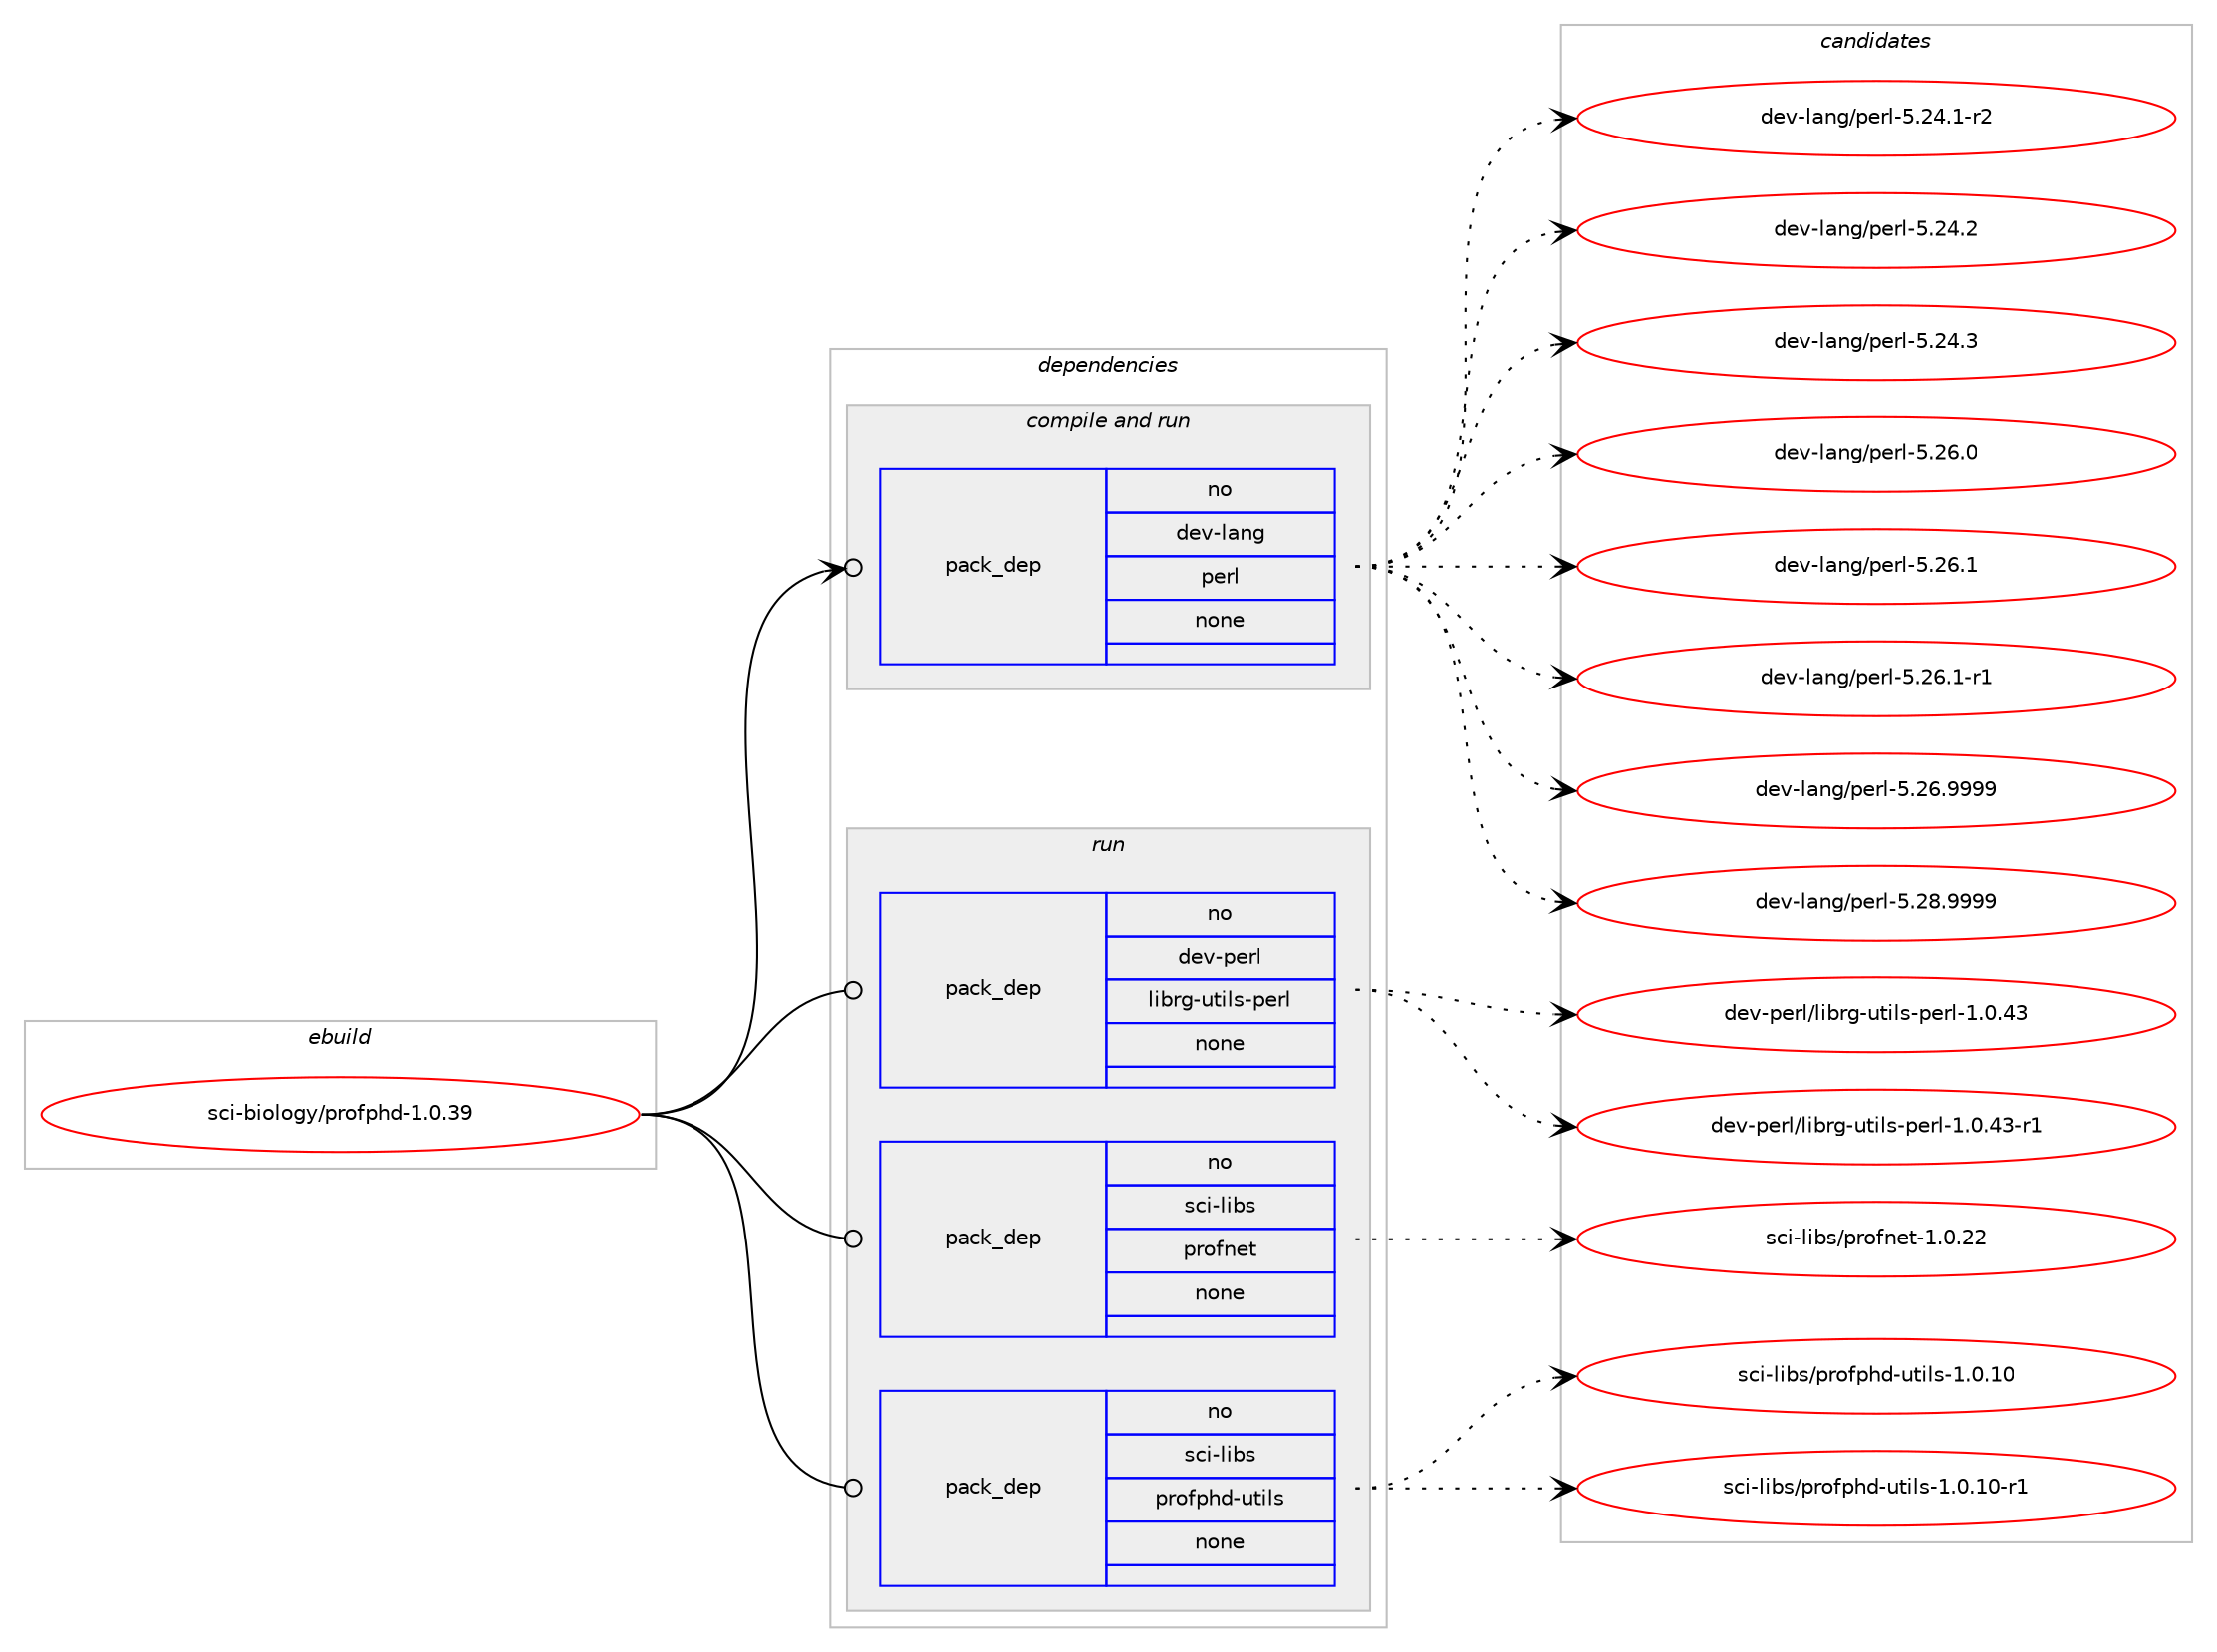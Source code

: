 digraph prolog {

# *************
# Graph options
# *************

newrank=true;
concentrate=true;
compound=true;
graph [rankdir=LR,fontname=Helvetica,fontsize=10,ranksep=1.5];#, ranksep=2.5, nodesep=0.2];
edge  [arrowhead=vee];
node  [fontname=Helvetica,fontsize=10];

# **********
# The ebuild
# **********

subgraph cluster_leftcol {
color=gray;
rank=same;
label=<<i>ebuild</i>>;
id [label="sci-biology/profphd-1.0.39", color=red, width=4, href="../sci-biology/profphd-1.0.39.svg"];
}

# ****************
# The dependencies
# ****************

subgraph cluster_midcol {
color=gray;
label=<<i>dependencies</i>>;
subgraph cluster_compile {
fillcolor="#eeeeee";
style=filled;
label=<<i>compile</i>>;
}
subgraph cluster_compileandrun {
fillcolor="#eeeeee";
style=filled;
label=<<i>compile and run</i>>;
subgraph pack328031 {
dependency445130 [label=<<TABLE BORDER="0" CELLBORDER="1" CELLSPACING="0" CELLPADDING="4" WIDTH="220"><TR><TD ROWSPAN="6" CELLPADDING="30">pack_dep</TD></TR><TR><TD WIDTH="110">no</TD></TR><TR><TD>dev-lang</TD></TR><TR><TD>perl</TD></TR><TR><TD>none</TD></TR><TR><TD></TD></TR></TABLE>>, shape=none, color=blue];
}
id:e -> dependency445130:w [weight=20,style="solid",arrowhead="odotvee"];
}
subgraph cluster_run {
fillcolor="#eeeeee";
style=filled;
label=<<i>run</i>>;
subgraph pack328032 {
dependency445131 [label=<<TABLE BORDER="0" CELLBORDER="1" CELLSPACING="0" CELLPADDING="4" WIDTH="220"><TR><TD ROWSPAN="6" CELLPADDING="30">pack_dep</TD></TR><TR><TD WIDTH="110">no</TD></TR><TR><TD>dev-perl</TD></TR><TR><TD>librg-utils-perl</TD></TR><TR><TD>none</TD></TR><TR><TD></TD></TR></TABLE>>, shape=none, color=blue];
}
id:e -> dependency445131:w [weight=20,style="solid",arrowhead="odot"];
subgraph pack328033 {
dependency445132 [label=<<TABLE BORDER="0" CELLBORDER="1" CELLSPACING="0" CELLPADDING="4" WIDTH="220"><TR><TD ROWSPAN="6" CELLPADDING="30">pack_dep</TD></TR><TR><TD WIDTH="110">no</TD></TR><TR><TD>sci-libs</TD></TR><TR><TD>profnet</TD></TR><TR><TD>none</TD></TR><TR><TD></TD></TR></TABLE>>, shape=none, color=blue];
}
id:e -> dependency445132:w [weight=20,style="solid",arrowhead="odot"];
subgraph pack328034 {
dependency445133 [label=<<TABLE BORDER="0" CELLBORDER="1" CELLSPACING="0" CELLPADDING="4" WIDTH="220"><TR><TD ROWSPAN="6" CELLPADDING="30">pack_dep</TD></TR><TR><TD WIDTH="110">no</TD></TR><TR><TD>sci-libs</TD></TR><TR><TD>profphd-utils</TD></TR><TR><TD>none</TD></TR><TR><TD></TD></TR></TABLE>>, shape=none, color=blue];
}
id:e -> dependency445133:w [weight=20,style="solid",arrowhead="odot"];
}
}

# **************
# The candidates
# **************

subgraph cluster_choices {
rank=same;
color=gray;
label=<<i>candidates</i>>;

subgraph choice328031 {
color=black;
nodesep=1;
choice100101118451089711010347112101114108455346505246494511450 [label="dev-lang/perl-5.24.1-r2", color=red, width=4,href="../dev-lang/perl-5.24.1-r2.svg"];
choice10010111845108971101034711210111410845534650524650 [label="dev-lang/perl-5.24.2", color=red, width=4,href="../dev-lang/perl-5.24.2.svg"];
choice10010111845108971101034711210111410845534650524651 [label="dev-lang/perl-5.24.3", color=red, width=4,href="../dev-lang/perl-5.24.3.svg"];
choice10010111845108971101034711210111410845534650544648 [label="dev-lang/perl-5.26.0", color=red, width=4,href="../dev-lang/perl-5.26.0.svg"];
choice10010111845108971101034711210111410845534650544649 [label="dev-lang/perl-5.26.1", color=red, width=4,href="../dev-lang/perl-5.26.1.svg"];
choice100101118451089711010347112101114108455346505446494511449 [label="dev-lang/perl-5.26.1-r1", color=red, width=4,href="../dev-lang/perl-5.26.1-r1.svg"];
choice10010111845108971101034711210111410845534650544657575757 [label="dev-lang/perl-5.26.9999", color=red, width=4,href="../dev-lang/perl-5.26.9999.svg"];
choice10010111845108971101034711210111410845534650564657575757 [label="dev-lang/perl-5.28.9999", color=red, width=4,href="../dev-lang/perl-5.28.9999.svg"];
dependency445130:e -> choice100101118451089711010347112101114108455346505246494511450:w [style=dotted,weight="100"];
dependency445130:e -> choice10010111845108971101034711210111410845534650524650:w [style=dotted,weight="100"];
dependency445130:e -> choice10010111845108971101034711210111410845534650524651:w [style=dotted,weight="100"];
dependency445130:e -> choice10010111845108971101034711210111410845534650544648:w [style=dotted,weight="100"];
dependency445130:e -> choice10010111845108971101034711210111410845534650544649:w [style=dotted,weight="100"];
dependency445130:e -> choice100101118451089711010347112101114108455346505446494511449:w [style=dotted,weight="100"];
dependency445130:e -> choice10010111845108971101034711210111410845534650544657575757:w [style=dotted,weight="100"];
dependency445130:e -> choice10010111845108971101034711210111410845534650564657575757:w [style=dotted,weight="100"];
}
subgraph choice328032 {
color=black;
nodesep=1;
choice100101118451121011141084710810598114103451171161051081154511210111410845494648465251 [label="dev-perl/librg-utils-perl-1.0.43", color=red, width=4,href="../dev-perl/librg-utils-perl-1.0.43.svg"];
choice1001011184511210111410847108105981141034511711610510811545112101114108454946484652514511449 [label="dev-perl/librg-utils-perl-1.0.43-r1", color=red, width=4,href="../dev-perl/librg-utils-perl-1.0.43-r1.svg"];
dependency445131:e -> choice100101118451121011141084710810598114103451171161051081154511210111410845494648465251:w [style=dotted,weight="100"];
dependency445131:e -> choice1001011184511210111410847108105981141034511711610510811545112101114108454946484652514511449:w [style=dotted,weight="100"];
}
subgraph choice328033 {
color=black;
nodesep=1;
choice1159910545108105981154711211411110211010111645494648465050 [label="sci-libs/profnet-1.0.22", color=red, width=4,href="../sci-libs/profnet-1.0.22.svg"];
dependency445132:e -> choice1159910545108105981154711211411110211010111645494648465050:w [style=dotted,weight="100"];
}
subgraph choice328034 {
color=black;
nodesep=1;
choice115991054510810598115471121141111021121041004511711610510811545494648464948 [label="sci-libs/profphd-utils-1.0.10", color=red, width=4,href="../sci-libs/profphd-utils-1.0.10.svg"];
choice1159910545108105981154711211411110211210410045117116105108115454946484649484511449 [label="sci-libs/profphd-utils-1.0.10-r1", color=red, width=4,href="../sci-libs/profphd-utils-1.0.10-r1.svg"];
dependency445133:e -> choice115991054510810598115471121141111021121041004511711610510811545494648464948:w [style=dotted,weight="100"];
dependency445133:e -> choice1159910545108105981154711211411110211210410045117116105108115454946484649484511449:w [style=dotted,weight="100"];
}
}

}
